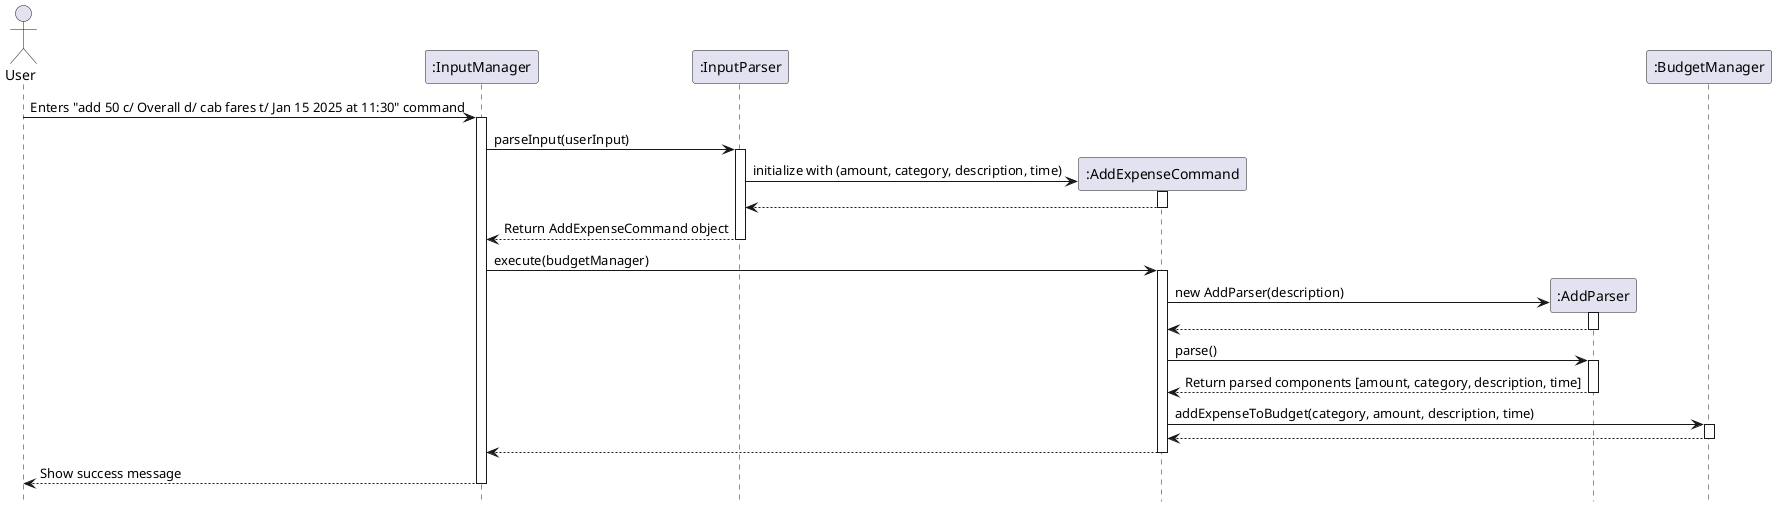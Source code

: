 @startuml
hide circle
skinparam classAttributeIconSize 0
hide footbox
actor User
participant ":InputManager" as IM
participant ":InputParser" as IP
participant ":AddExpenseCommand" as AEC
participant ":AddParser" as AP
participant ":BudgetManager" as BM



User -> IM: Enters "add 50 c/ Overall d/ cab fares t/ Jan 15 2025 at 11:30" command
activate IM
IM -> IP: parseInput(userInput)
activate IP
create AEC
IP -> AEC: initialize with (amount, category, description, time)
activate AEC
AEC --> IP
deactivate AEC
IP --> IM: Return AddExpenseCommand object
deactivate IP
IM -> AEC: execute(budgetManager)
activate AEC
Create AP
AEC -> AP: new AddParser(description)
activate AP
AP --> AEC
deactivate AP
AEC -> AP: parse()
activate AP
AP --> AEC: Return parsed components [amount, category, description, time]
deactivate AP

deactivate AP
box AEC #LightGreen
AEC -> BM: addExpenseToBudget(category, amount, description, time)
activate BM
BM --> AEC:
deactivate BM
AEC --> IM:
end box

deactivate AEC

IM --> User: Show success message
deactivate IM
@enduml